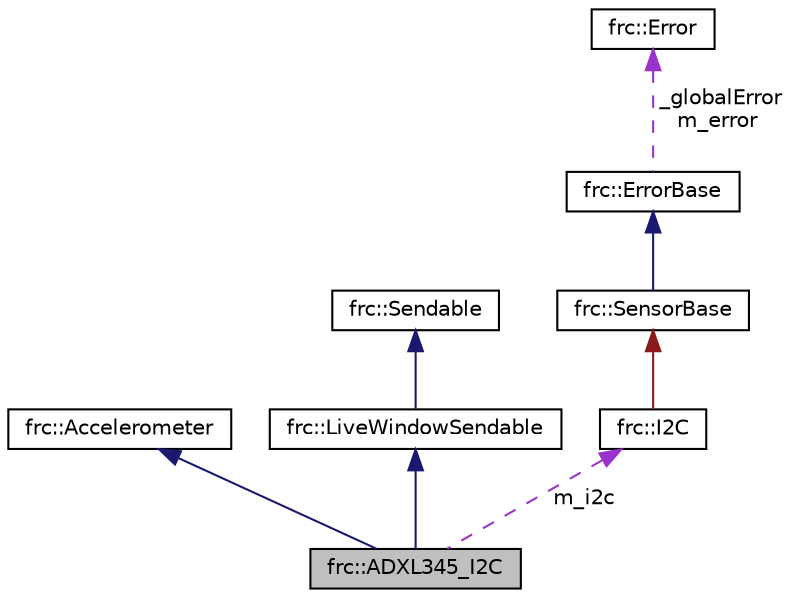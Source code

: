 digraph "frc::ADXL345_I2C"
{
  edge [fontname="Helvetica",fontsize="10",labelfontname="Helvetica",labelfontsize="10"];
  node [fontname="Helvetica",fontsize="10",shape=record];
  Node1 [label="frc::ADXL345_I2C",height=0.2,width=0.4,color="black", fillcolor="grey75", style="filled", fontcolor="black"];
  Node2 -> Node1 [dir="back",color="midnightblue",fontsize="10",style="solid",fontname="Helvetica"];
  Node2 [label="frc::Accelerometer",height=0.2,width=0.4,color="black", fillcolor="white", style="filled",URL="$classfrc_1_1Accelerometer.html",tooltip="Interface for 3-axis accelerometers. "];
  Node3 -> Node1 [dir="back",color="midnightblue",fontsize="10",style="solid",fontname="Helvetica"];
  Node3 [label="frc::LiveWindowSendable",height=0.2,width=0.4,color="black", fillcolor="white", style="filled",URL="$classfrc_1_1LiveWindowSendable.html",tooltip="Live Window Sendable is a special type of object sendable to the live window. "];
  Node4 -> Node3 [dir="back",color="midnightblue",fontsize="10",style="solid",fontname="Helvetica"];
  Node4 [label="frc::Sendable",height=0.2,width=0.4,color="black", fillcolor="white", style="filled",URL="$classfrc_1_1Sendable.html"];
  Node5 -> Node1 [dir="back",color="darkorchid3",fontsize="10",style="dashed",label=" m_i2c" ,fontname="Helvetica"];
  Node5 [label="frc::I2C",height=0.2,width=0.4,color="black", fillcolor="white", style="filled",URL="$classfrc_1_1I2C.html",tooltip="I2C bus interface class. "];
  Node6 -> Node5 [dir="back",color="firebrick4",fontsize="10",style="solid",fontname="Helvetica"];
  Node6 [label="frc::SensorBase",height=0.2,width=0.4,color="black", fillcolor="white", style="filled",URL="$classfrc_1_1SensorBase.html",tooltip="Base class for all sensors. "];
  Node7 -> Node6 [dir="back",color="midnightblue",fontsize="10",style="solid",fontname="Helvetica"];
  Node7 [label="frc::ErrorBase",height=0.2,width=0.4,color="black", fillcolor="white", style="filled",URL="$classfrc_1_1ErrorBase.html",tooltip="Base class for most objects. "];
  Node8 -> Node7 [dir="back",color="darkorchid3",fontsize="10",style="dashed",label=" _globalError\nm_error" ,fontname="Helvetica"];
  Node8 [label="frc::Error",height=0.2,width=0.4,color="black", fillcolor="white", style="filled",URL="$classfrc_1_1Error.html",tooltip="Error object represents a library error. "];
}
